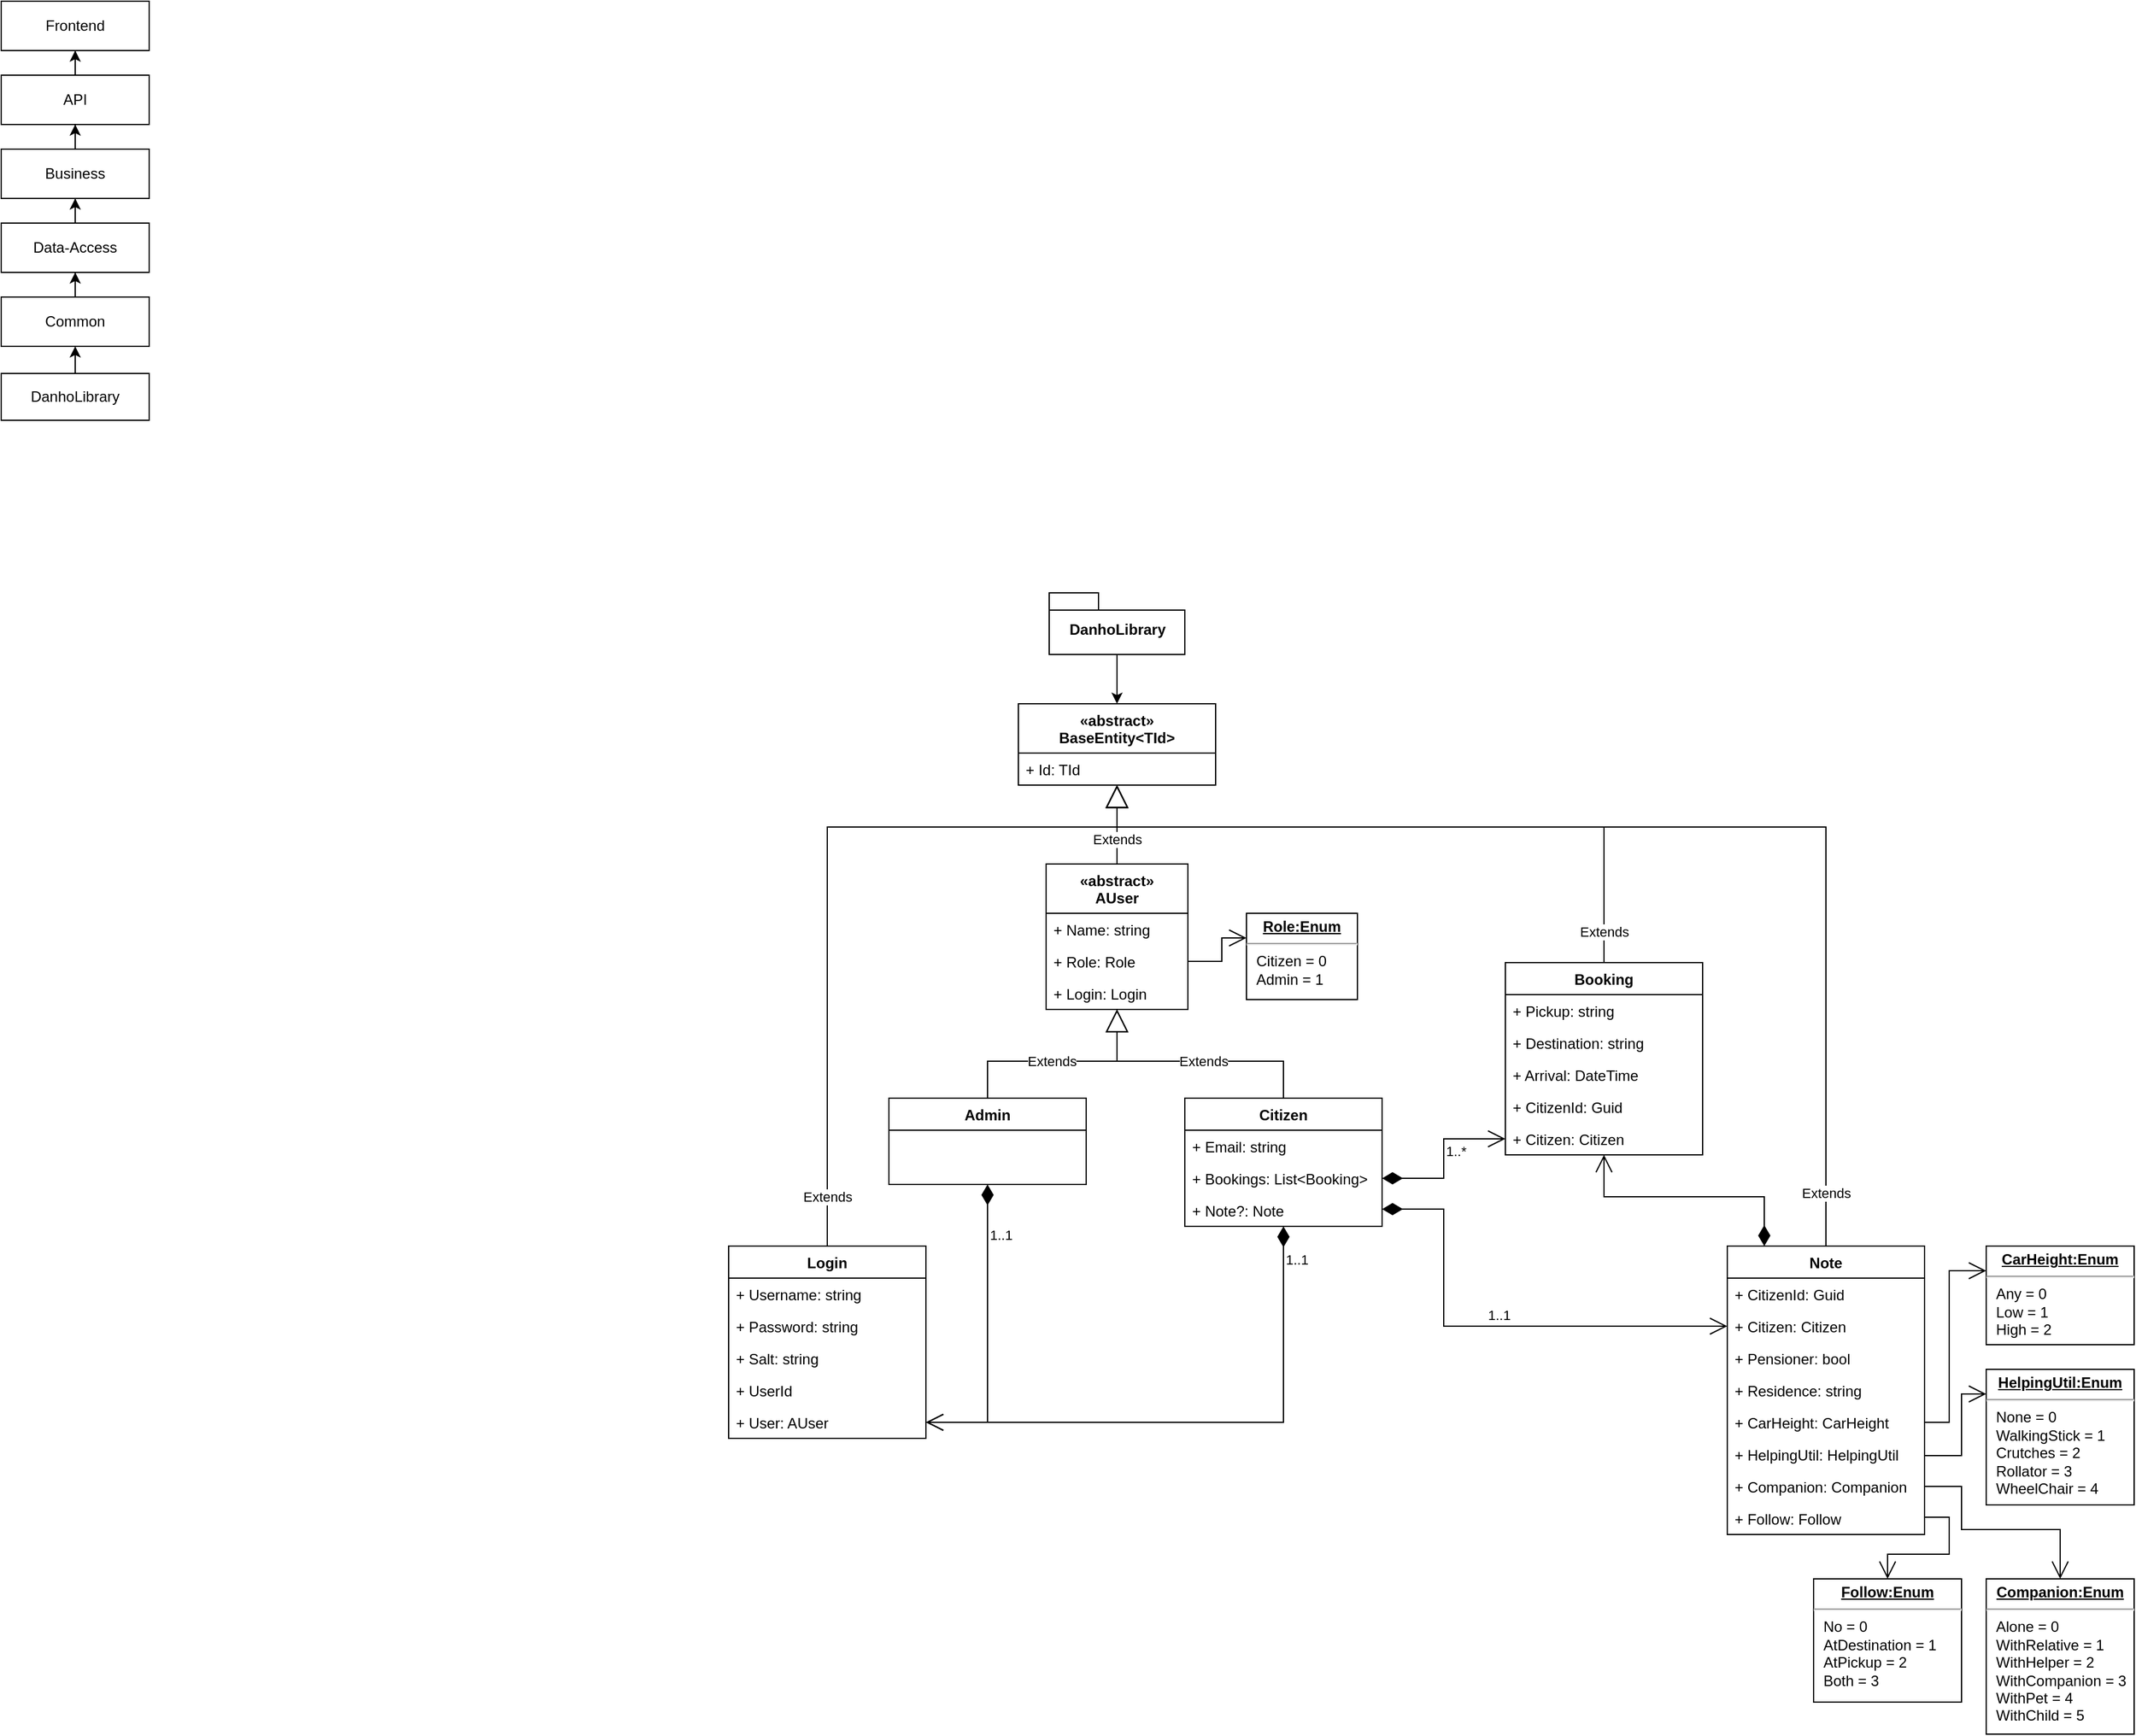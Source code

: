 <mxfile version="20.3.0" type="device"><diagram id="C5RBs43oDa-KdzZeNtuy" name="Page-1"><mxGraphModel dx="1348" dy="1371" grid="1" gridSize="10" guides="1" tooltips="1" connect="1" arrows="1" fold="1" page="0" pageScale="1" pageWidth="827" pageHeight="1169" math="0" shadow="0"><root><mxCell id="WIyWlLk6GJQsqaUBKTNV-0"/><mxCell id="WIyWlLk6GJQsqaUBKTNV-1" parent="WIyWlLk6GJQsqaUBKTNV-0"/><mxCell id="Gflbzgtz4tUPlJmta0nR-7" style="edgeStyle=orthogonalEdgeStyle;rounded=0;orthogonalLoop=1;jettySize=auto;html=1;" parent="WIyWlLk6GJQsqaUBKTNV-1" source="Gflbzgtz4tUPlJmta0nR-6" target="Gflbzgtz4tUPlJmta0nR-11" edge="1"><mxGeometry relative="1" as="geometry"><mxPoint x="665" y="90" as="targetPoint"/></mxGeometry></mxCell><mxCell id="Gflbzgtz4tUPlJmta0nR-6" value="DanhoLibrary" style="shape=folder;fontStyle=1;spacingTop=10;tabWidth=40;tabHeight=14;tabPosition=left;html=1;" parent="WIyWlLk6GJQsqaUBKTNV-1" vertex="1"><mxGeometry x="610" width="110" height="50" as="geometry"/></mxCell><mxCell id="Gflbzgtz4tUPlJmta0nR-9" value="Extends" style="endArrow=block;endSize=16;endFill=0;html=1;rounded=0;" parent="WIyWlLk6GJQsqaUBKTNV-1" source="Gflbzgtz4tUPlJmta0nR-16" target="Gflbzgtz4tUPlJmta0nR-11" edge="1"><mxGeometry x="-0.375" width="160" relative="1" as="geometry"><mxPoint x="665" y="220" as="sourcePoint"/><mxPoint x="665" y="160" as="targetPoint"/><mxPoint as="offset"/></mxGeometry></mxCell><mxCell id="Gflbzgtz4tUPlJmta0nR-10" value="&lt;p style=&quot;margin:0px;margin-top:4px;text-align:center;text-decoration:underline;&quot;&gt;&lt;b&gt;Role:Enum&lt;/b&gt;&lt;/p&gt;&lt;hr&gt;&lt;p style=&quot;margin:0px;margin-left:8px;&quot;&gt;Citizen = 0&lt;br&gt;Admin = 1&lt;br&gt;&lt;/p&gt;" style="verticalAlign=top;align=left;overflow=fill;fontSize=12;fontFamily=Helvetica;html=1;" parent="WIyWlLk6GJQsqaUBKTNV-1" vertex="1"><mxGeometry x="770" y="260" width="90" height="70" as="geometry"/></mxCell><mxCell id="Gflbzgtz4tUPlJmta0nR-11" value="«abstract»&#10;BaseEntity&lt;TId&gt;" style="swimlane;fontStyle=1;align=center;verticalAlign=top;childLayout=stackLayout;horizontal=1;startSize=40;horizontalStack=0;resizeParent=1;resizeParentMax=0;resizeLast=0;collapsible=1;marginBottom=0;" parent="WIyWlLk6GJQsqaUBKTNV-1" vertex="1"><mxGeometry x="585" y="90" width="160" height="66" as="geometry"/></mxCell><mxCell id="Gflbzgtz4tUPlJmta0nR-12" value="+ Id: TId" style="text;strokeColor=none;fillColor=none;align=left;verticalAlign=top;spacingLeft=4;spacingRight=4;overflow=hidden;rotatable=0;points=[[0,0.5],[1,0.5]];portConstraint=eastwest;" parent="Gflbzgtz4tUPlJmta0nR-11" vertex="1"><mxGeometry y="40" width="160" height="26" as="geometry"/></mxCell><mxCell id="Gflbzgtz4tUPlJmta0nR-16" value="«abstract»&#10;AUser" style="swimlane;fontStyle=1;align=center;verticalAlign=top;childLayout=stackLayout;horizontal=1;startSize=40;horizontalStack=0;resizeParent=1;resizeParentMax=0;resizeLast=0;collapsible=1;marginBottom=0;" parent="WIyWlLk6GJQsqaUBKTNV-1" vertex="1"><mxGeometry x="607.5" y="220" width="115" height="118" as="geometry"/></mxCell><mxCell id="Gflbzgtz4tUPlJmta0nR-17" value="+ Name: string" style="text;strokeColor=none;fillColor=none;align=left;verticalAlign=top;spacingLeft=4;spacingRight=4;overflow=hidden;rotatable=0;points=[[0,0.5],[1,0.5]];portConstraint=eastwest;" parent="Gflbzgtz4tUPlJmta0nR-16" vertex="1"><mxGeometry y="40" width="115" height="26" as="geometry"/></mxCell><mxCell id="Gflbzgtz4tUPlJmta0nR-19" value="+ Role: Role" style="text;strokeColor=none;fillColor=none;align=left;verticalAlign=top;spacingLeft=4;spacingRight=4;overflow=hidden;rotatable=0;points=[[0,0.5],[1,0.5]];portConstraint=eastwest;" parent="Gflbzgtz4tUPlJmta0nR-16" vertex="1"><mxGeometry y="66" width="115" height="26" as="geometry"/></mxCell><mxCell id="Gflbzgtz4tUPlJmta0nR-18" value="+ Login: Login" style="text;strokeColor=none;fillColor=none;align=left;verticalAlign=top;spacingLeft=4;spacingRight=4;overflow=hidden;rotatable=0;points=[[0,0.5],[1,0.5]];portConstraint=eastwest;" parent="Gflbzgtz4tUPlJmta0nR-16" vertex="1"><mxGeometry y="92" width="115" height="26" as="geometry"/></mxCell><mxCell id="Gflbzgtz4tUPlJmta0nR-20" value="" style="endArrow=open;endFill=1;endSize=12;html=1;rounded=0;edgeStyle=orthogonalEdgeStyle;" parent="WIyWlLk6GJQsqaUBKTNV-1" source="Gflbzgtz4tUPlJmta0nR-19" target="Gflbzgtz4tUPlJmta0nR-10" edge="1"><mxGeometry width="160" relative="1" as="geometry"><mxPoint x="430" y="530" as="sourcePoint"/><mxPoint x="590" y="530" as="targetPoint"/><Array as="points"><mxPoint x="750" y="299"/><mxPoint x="750" y="280"/></Array></mxGeometry></mxCell><mxCell id="Gflbzgtz4tUPlJmta0nR-21" value="Admin" style="swimlane;fontStyle=1;align=center;verticalAlign=top;childLayout=stackLayout;horizontal=1;startSize=26;horizontalStack=0;resizeParent=1;resizeParentMax=0;resizeLast=0;collapsible=1;marginBottom=0;" parent="WIyWlLk6GJQsqaUBKTNV-1" vertex="1"><mxGeometry x="480" y="410" width="160" height="70" as="geometry"/></mxCell><mxCell id="Gflbzgtz4tUPlJmta0nR-25" value="Extends" style="endArrow=block;endSize=16;endFill=0;html=1;rounded=0;edgeStyle=orthogonalEdgeStyle;" parent="WIyWlLk6GJQsqaUBKTNV-1" source="Gflbzgtz4tUPlJmta0nR-21" target="Gflbzgtz4tUPlJmta0nR-16" edge="1"><mxGeometry x="-0.078" width="160" relative="1" as="geometry"><mxPoint x="675" y="230" as="sourcePoint"/><mxPoint x="675" y="166" as="targetPoint"/><mxPoint as="offset"/><Array as="points"><mxPoint x="560" y="380"/><mxPoint x="665" y="380"/></Array></mxGeometry></mxCell><mxCell id="Gflbzgtz4tUPlJmta0nR-26" value="Citizen" style="swimlane;fontStyle=1;align=center;verticalAlign=top;childLayout=stackLayout;horizontal=1;startSize=26;horizontalStack=0;resizeParent=1;resizeParentMax=0;resizeLast=0;collapsible=1;marginBottom=0;" parent="WIyWlLk6GJQsqaUBKTNV-1" vertex="1"><mxGeometry x="720" y="410" width="160" height="104" as="geometry"/></mxCell><mxCell id="Gflbzgtz4tUPlJmta0nR-27" value="+ Email: string" style="text;strokeColor=none;fillColor=none;align=left;verticalAlign=top;spacingLeft=4;spacingRight=4;overflow=hidden;rotatable=0;points=[[0,0.5],[1,0.5]];portConstraint=eastwest;" parent="Gflbzgtz4tUPlJmta0nR-26" vertex="1"><mxGeometry y="26" width="160" height="26" as="geometry"/></mxCell><mxCell id="Gflbzgtz4tUPlJmta0nR-29" value="+ Bookings: List&lt;Booking&gt;" style="text;strokeColor=none;fillColor=none;align=left;verticalAlign=top;spacingLeft=4;spacingRight=4;overflow=hidden;rotatable=0;points=[[0,0.5],[1,0.5]];portConstraint=eastwest;" parent="Gflbzgtz4tUPlJmta0nR-26" vertex="1"><mxGeometry y="52" width="160" height="26" as="geometry"/></mxCell><mxCell id="Gflbzgtz4tUPlJmta0nR-30" value="+ Note?: Note" style="text;strokeColor=none;fillColor=none;align=left;verticalAlign=top;spacingLeft=4;spacingRight=4;overflow=hidden;rotatable=0;points=[[0,0.5],[1,0.5]];portConstraint=eastwest;" parent="Gflbzgtz4tUPlJmta0nR-26" vertex="1"><mxGeometry y="78" width="160" height="26" as="geometry"/></mxCell><mxCell id="Gflbzgtz4tUPlJmta0nR-31" value="Extends" style="endArrow=block;endSize=16;endFill=0;html=1;rounded=0;edgeStyle=orthogonalEdgeStyle;" parent="WIyWlLk6GJQsqaUBKTNV-1" source="Gflbzgtz4tUPlJmta0nR-26" target="Gflbzgtz4tUPlJmta0nR-16" edge="1"><mxGeometry x="-0.078" width="160" relative="1" as="geometry"><mxPoint x="530" y="420" as="sourcePoint"/><mxPoint x="675" y="348" as="targetPoint"/><mxPoint as="offset"/><Array as="points"><mxPoint x="800" y="380"/><mxPoint x="665" y="380"/></Array></mxGeometry></mxCell><mxCell id="Gflbzgtz4tUPlJmta0nR-32" value="Booking" style="swimlane;fontStyle=1;align=center;verticalAlign=top;childLayout=stackLayout;horizontal=1;startSize=26;horizontalStack=0;resizeParent=1;resizeParentMax=0;resizeLast=0;collapsible=1;marginBottom=0;" parent="WIyWlLk6GJQsqaUBKTNV-1" vertex="1"><mxGeometry x="980" y="300" width="160" height="156" as="geometry"/></mxCell><mxCell id="Gflbzgtz4tUPlJmta0nR-33" value="+ Pickup: string" style="text;strokeColor=none;fillColor=none;align=left;verticalAlign=top;spacingLeft=4;spacingRight=4;overflow=hidden;rotatable=0;points=[[0,0.5],[1,0.5]];portConstraint=eastwest;" parent="Gflbzgtz4tUPlJmta0nR-32" vertex="1"><mxGeometry y="26" width="160" height="26" as="geometry"/></mxCell><mxCell id="Gflbzgtz4tUPlJmta0nR-34" value="+ Destination: string" style="text;strokeColor=none;fillColor=none;align=left;verticalAlign=top;spacingLeft=4;spacingRight=4;overflow=hidden;rotatable=0;points=[[0,0.5],[1,0.5]];portConstraint=eastwest;" parent="Gflbzgtz4tUPlJmta0nR-32" vertex="1"><mxGeometry y="52" width="160" height="26" as="geometry"/></mxCell><mxCell id="Gflbzgtz4tUPlJmta0nR-36" value="+ Arrival: DateTime" style="text;strokeColor=none;fillColor=none;align=left;verticalAlign=top;spacingLeft=4;spacingRight=4;overflow=hidden;rotatable=0;points=[[0,0.5],[1,0.5]];portConstraint=eastwest;" parent="Gflbzgtz4tUPlJmta0nR-32" vertex="1"><mxGeometry y="78" width="160" height="26" as="geometry"/></mxCell><mxCell id="Gflbzgtz4tUPlJmta0nR-37" value="+ CitizenId: Guid" style="text;strokeColor=none;fillColor=none;align=left;verticalAlign=top;spacingLeft=4;spacingRight=4;overflow=hidden;rotatable=0;points=[[0,0.5],[1,0.5]];portConstraint=eastwest;" parent="Gflbzgtz4tUPlJmta0nR-32" vertex="1"><mxGeometry y="104" width="160" height="26" as="geometry"/></mxCell><mxCell id="Gflbzgtz4tUPlJmta0nR-35" value="+ Citizen: Citizen" style="text;strokeColor=none;fillColor=none;align=left;verticalAlign=top;spacingLeft=4;spacingRight=4;overflow=hidden;rotatable=0;points=[[0,0.5],[1,0.5]];portConstraint=eastwest;" parent="Gflbzgtz4tUPlJmta0nR-32" vertex="1"><mxGeometry y="130" width="160" height="26" as="geometry"/></mxCell><mxCell id="Gflbzgtz4tUPlJmta0nR-38" value="1..*" style="endArrow=open;html=1;endSize=12;startArrow=diamondThin;startSize=14;startFill=1;edgeStyle=orthogonalEdgeStyle;align=left;verticalAlign=bottom;rounded=0;" parent="WIyWlLk6GJQsqaUBKTNV-1" source="Gflbzgtz4tUPlJmta0nR-29" target="Gflbzgtz4tUPlJmta0nR-35" edge="1"><mxGeometry x="-0.045" relative="1" as="geometry"><mxPoint x="780" y="620" as="sourcePoint"/><mxPoint x="940" y="620" as="targetPoint"/><mxPoint as="offset"/></mxGeometry></mxCell><mxCell id="Gflbzgtz4tUPlJmta0nR-40" value="Extends" style="endArrow=block;endSize=16;endFill=0;html=1;rounded=0;edgeStyle=orthogonalEdgeStyle;" parent="WIyWlLk6GJQsqaUBKTNV-1" source="Gflbzgtz4tUPlJmta0nR-32" target="Gflbzgtz4tUPlJmta0nR-11" edge="1"><mxGeometry x="-0.908" width="160" relative="1" as="geometry"><mxPoint x="1090" y="334" as="sourcePoint"/><mxPoint x="1090" y="270" as="targetPoint"/><mxPoint as="offset"/><Array as="points"><mxPoint x="1060" y="190"/><mxPoint x="665" y="190"/></Array></mxGeometry></mxCell><mxCell id="Gflbzgtz4tUPlJmta0nR-41" value="Note" style="swimlane;fontStyle=1;align=center;verticalAlign=top;childLayout=stackLayout;horizontal=1;startSize=26;horizontalStack=0;resizeParent=1;resizeParentMax=0;resizeLast=0;collapsible=1;marginBottom=0;" parent="WIyWlLk6GJQsqaUBKTNV-1" vertex="1"><mxGeometry x="1160" y="530" width="160" height="234" as="geometry"/></mxCell><mxCell id="Gflbzgtz4tUPlJmta0nR-47" value="+ CitizenId: Guid" style="text;strokeColor=none;fillColor=none;align=left;verticalAlign=top;spacingLeft=4;spacingRight=4;overflow=hidden;rotatable=0;points=[[0,0.5],[1,0.5]];portConstraint=eastwest;" parent="Gflbzgtz4tUPlJmta0nR-41" vertex="1"><mxGeometry y="26" width="160" height="26" as="geometry"/></mxCell><mxCell id="Gflbzgtz4tUPlJmta0nR-46" value="+ Citizen: Citizen" style="text;strokeColor=none;fillColor=none;align=left;verticalAlign=top;spacingLeft=4;spacingRight=4;overflow=hidden;rotatable=0;points=[[0,0.5],[1,0.5]];portConstraint=eastwest;" parent="Gflbzgtz4tUPlJmta0nR-41" vertex="1"><mxGeometry y="52" width="160" height="26" as="geometry"/></mxCell><mxCell id="Gflbzgtz4tUPlJmta0nR-42" value="+ Pensioner: bool" style="text;strokeColor=none;fillColor=none;align=left;verticalAlign=top;spacingLeft=4;spacingRight=4;overflow=hidden;rotatable=0;points=[[0,0.5],[1,0.5]];portConstraint=eastwest;" parent="Gflbzgtz4tUPlJmta0nR-41" vertex="1"><mxGeometry y="78" width="160" height="26" as="geometry"/></mxCell><mxCell id="Gflbzgtz4tUPlJmta0nR-43" value="+ Residence: string" style="text;strokeColor=none;fillColor=none;align=left;verticalAlign=top;spacingLeft=4;spacingRight=4;overflow=hidden;rotatable=0;points=[[0,0.5],[1,0.5]];portConstraint=eastwest;" parent="Gflbzgtz4tUPlJmta0nR-41" vertex="1"><mxGeometry y="104" width="160" height="26" as="geometry"/></mxCell><mxCell id="Gflbzgtz4tUPlJmta0nR-49" value="+ CarHeight: CarHeight" style="text;strokeColor=none;fillColor=none;align=left;verticalAlign=top;spacingLeft=4;spacingRight=4;overflow=hidden;rotatable=0;points=[[0,0.5],[1,0.5]];portConstraint=eastwest;" parent="Gflbzgtz4tUPlJmta0nR-41" vertex="1"><mxGeometry y="130" width="160" height="26" as="geometry"/></mxCell><mxCell id="Gflbzgtz4tUPlJmta0nR-48" value="+ HelpingUtil: HelpingUtil" style="text;strokeColor=none;fillColor=none;align=left;verticalAlign=top;spacingLeft=4;spacingRight=4;overflow=hidden;rotatable=0;points=[[0,0.5],[1,0.5]];portConstraint=eastwest;" parent="Gflbzgtz4tUPlJmta0nR-41" vertex="1"><mxGeometry y="156" width="160" height="26" as="geometry"/></mxCell><mxCell id="Gflbzgtz4tUPlJmta0nR-44" value="+ Companion: Companion" style="text;strokeColor=none;fillColor=none;align=left;verticalAlign=top;spacingLeft=4;spacingRight=4;overflow=hidden;rotatable=0;points=[[0,0.5],[1,0.5]];portConstraint=eastwest;" parent="Gflbzgtz4tUPlJmta0nR-41" vertex="1"><mxGeometry y="182" width="160" height="26" as="geometry"/></mxCell><mxCell id="Gflbzgtz4tUPlJmta0nR-45" value="+ Follow: Follow" style="text;strokeColor=none;fillColor=none;align=left;verticalAlign=top;spacingLeft=4;spacingRight=4;overflow=hidden;rotatable=0;points=[[0,0.5],[1,0.5]];portConstraint=eastwest;" parent="Gflbzgtz4tUPlJmta0nR-41" vertex="1"><mxGeometry y="208" width="160" height="26" as="geometry"/></mxCell><mxCell id="Gflbzgtz4tUPlJmta0nR-50" value="1..1" style="endArrow=open;html=1;endSize=12;startArrow=diamondThin;startSize=14;startFill=1;edgeStyle=orthogonalEdgeStyle;align=left;verticalAlign=bottom;rounded=0;" parent="WIyWlLk6GJQsqaUBKTNV-1" source="Gflbzgtz4tUPlJmta0nR-30" target="Gflbzgtz4tUPlJmta0nR-46" edge="1"><mxGeometry x="-0.045" relative="1" as="geometry"><mxPoint x="920" y="582" as="sourcePoint"/><mxPoint x="1020" y="550.0" as="targetPoint"/><mxPoint as="offset"/><Array as="points"><mxPoint x="930" y="500"/><mxPoint x="930" y="595"/></Array></mxGeometry></mxCell><mxCell id="Gflbzgtz4tUPlJmta0nR-52" value="" style="endArrow=open;html=1;endSize=12;startArrow=diamondThin;startSize=14;startFill=1;edgeStyle=orthogonalEdgeStyle;align=left;verticalAlign=bottom;rounded=0;" parent="WIyWlLk6GJQsqaUBKTNV-1" source="Gflbzgtz4tUPlJmta0nR-41" target="Gflbzgtz4tUPlJmta0nR-32" edge="1"><mxGeometry x="-0.045" relative="1" as="geometry"><mxPoint x="890" y="510" as="sourcePoint"/><mxPoint x="1170" y="585" as="targetPoint"/><mxPoint as="offset"/><Array as="points"><mxPoint x="1190" y="490"/><mxPoint x="1060" y="490"/></Array></mxGeometry></mxCell><mxCell id="Gflbzgtz4tUPlJmta0nR-53" value="Extends" style="endArrow=block;endSize=16;endFill=0;html=1;rounded=0;edgeStyle=orthogonalEdgeStyle;" parent="WIyWlLk6GJQsqaUBKTNV-1" source="Gflbzgtz4tUPlJmta0nR-41" target="Gflbzgtz4tUPlJmta0nR-11" edge="1"><mxGeometry x="-0.908" width="160" relative="1" as="geometry"><mxPoint x="1070" y="310" as="sourcePoint"/><mxPoint x="675" y="166" as="targetPoint"/><mxPoint as="offset"/><Array as="points"><mxPoint x="1240" y="190"/><mxPoint x="665" y="190"/></Array></mxGeometry></mxCell><mxCell id="Gflbzgtz4tUPlJmta0nR-54" value="Login" style="swimlane;fontStyle=1;align=center;verticalAlign=top;childLayout=stackLayout;horizontal=1;startSize=26;horizontalStack=0;resizeParent=1;resizeParentMax=0;resizeLast=0;collapsible=1;marginBottom=0;" parent="WIyWlLk6GJQsqaUBKTNV-1" vertex="1"><mxGeometry x="350" y="530" width="160" height="156" as="geometry"/></mxCell><mxCell id="Gflbzgtz4tUPlJmta0nR-55" value="+ Username: string" style="text;strokeColor=none;fillColor=none;align=left;verticalAlign=top;spacingLeft=4;spacingRight=4;overflow=hidden;rotatable=0;points=[[0,0.5],[1,0.5]];portConstraint=eastwest;" parent="Gflbzgtz4tUPlJmta0nR-54" vertex="1"><mxGeometry y="26" width="160" height="26" as="geometry"/></mxCell><mxCell id="Gflbzgtz4tUPlJmta0nR-56" value="+ Password: string" style="text;strokeColor=none;fillColor=none;align=left;verticalAlign=top;spacingLeft=4;spacingRight=4;overflow=hidden;rotatable=0;points=[[0,0.5],[1,0.5]];portConstraint=eastwest;" parent="Gflbzgtz4tUPlJmta0nR-54" vertex="1"><mxGeometry y="52" width="160" height="26" as="geometry"/></mxCell><mxCell id="Gflbzgtz4tUPlJmta0nR-58" value="+ Salt: string" style="text;strokeColor=none;fillColor=none;align=left;verticalAlign=top;spacingLeft=4;spacingRight=4;overflow=hidden;rotatable=0;points=[[0,0.5],[1,0.5]];portConstraint=eastwest;" parent="Gflbzgtz4tUPlJmta0nR-54" vertex="1"><mxGeometry y="78" width="160" height="26" as="geometry"/></mxCell><mxCell id="Gflbzgtz4tUPlJmta0nR-59" value="+ UserId" style="text;strokeColor=none;fillColor=none;align=left;verticalAlign=top;spacingLeft=4;spacingRight=4;overflow=hidden;rotatable=0;points=[[0,0.5],[1,0.5]];portConstraint=eastwest;" parent="Gflbzgtz4tUPlJmta0nR-54" vertex="1"><mxGeometry y="104" width="160" height="26" as="geometry"/></mxCell><mxCell id="Gflbzgtz4tUPlJmta0nR-57" value="+ User: AUser" style="text;strokeColor=none;fillColor=none;align=left;verticalAlign=top;spacingLeft=4;spacingRight=4;overflow=hidden;rotatable=0;points=[[0,0.5],[1,0.5]];portConstraint=eastwest;" parent="Gflbzgtz4tUPlJmta0nR-54" vertex="1"><mxGeometry y="130" width="160" height="26" as="geometry"/></mxCell><mxCell id="Gflbzgtz4tUPlJmta0nR-60" value="1..1" style="endArrow=open;html=1;endSize=12;startArrow=diamondThin;startSize=14;startFill=1;edgeStyle=orthogonalEdgeStyle;align=left;verticalAlign=bottom;rounded=0;" parent="WIyWlLk6GJQsqaUBKTNV-1" source="Gflbzgtz4tUPlJmta0nR-21" target="Gflbzgtz4tUPlJmta0nR-57" edge="1"><mxGeometry x="-0.589" relative="1" as="geometry"><mxPoint x="310" y="640" as="sourcePoint"/><mxPoint x="470" y="640" as="targetPoint"/><mxPoint as="offset"/></mxGeometry></mxCell><mxCell id="Gflbzgtz4tUPlJmta0nR-61" value="1..1" style="endArrow=open;html=1;endSize=12;startArrow=diamondThin;startSize=14;startFill=1;edgeStyle=orthogonalEdgeStyle;align=left;verticalAlign=bottom;rounded=0;" parent="WIyWlLk6GJQsqaUBKTNV-1" source="Gflbzgtz4tUPlJmta0nR-26" target="Gflbzgtz4tUPlJmta0nR-57" edge="1"><mxGeometry x="-0.84" relative="1" as="geometry"><mxPoint x="330.003" y="620" as="sourcePoint"/><mxPoint x="399.96" y="833.0" as="targetPoint"/><mxPoint as="offset"/></mxGeometry></mxCell><mxCell id="Gflbzgtz4tUPlJmta0nR-62" value="Extends" style="endArrow=block;endSize=16;endFill=0;html=1;rounded=0;edgeStyle=orthogonalEdgeStyle;" parent="WIyWlLk6GJQsqaUBKTNV-1" source="Gflbzgtz4tUPlJmta0nR-54" target="Gflbzgtz4tUPlJmta0nR-11" edge="1"><mxGeometry x="-0.869" width="160" relative="1" as="geometry"><mxPoint x="210" y="390" as="sourcePoint"/><mxPoint x="370" y="390" as="targetPoint"/><Array as="points"><mxPoint x="430" y="190"/><mxPoint x="665" y="190"/></Array><mxPoint as="offset"/></mxGeometry></mxCell><mxCell id="Gflbzgtz4tUPlJmta0nR-63" value="&lt;p style=&quot;margin:0px;margin-top:4px;text-align:center;text-decoration:underline;&quot;&gt;&lt;b&gt;CarHeight:Enum&lt;/b&gt;&lt;/p&gt;&lt;hr&gt;&lt;p style=&quot;margin:0px;margin-left:8px;&quot;&gt;Any = 0&lt;br&gt;Low = 1&lt;br&gt;&lt;/p&gt;&lt;p style=&quot;margin:0px;margin-left:8px;&quot;&gt;High = 2&lt;/p&gt;" style="verticalAlign=top;align=left;overflow=fill;fontSize=12;fontFamily=Helvetica;html=1;" parent="WIyWlLk6GJQsqaUBKTNV-1" vertex="1"><mxGeometry x="1370" y="530" width="120" height="80" as="geometry"/></mxCell><mxCell id="Gflbzgtz4tUPlJmta0nR-64" value="&lt;p style=&quot;margin:0px;margin-top:4px;text-align:center;text-decoration:underline;&quot;&gt;&lt;b&gt;HelpingUtil:Enum&lt;/b&gt;&lt;/p&gt;&lt;hr&gt;&lt;p style=&quot;margin:0px;margin-left:8px;&quot;&gt;None = 0&lt;br&gt;WalkingStick = 1&lt;br&gt;&lt;/p&gt;&lt;p style=&quot;margin:0px;margin-left:8px;&quot;&gt;Crutches = 2&lt;br&gt;Rollator = 3&lt;/p&gt;&lt;p style=&quot;margin:0px;margin-left:8px;&quot;&gt;WheelChair = 4&lt;/p&gt;" style="verticalAlign=top;align=left;overflow=fill;fontSize=12;fontFamily=Helvetica;html=1;" parent="WIyWlLk6GJQsqaUBKTNV-1" vertex="1"><mxGeometry x="1370" y="630" width="120" height="110" as="geometry"/></mxCell><mxCell id="zPxEfbpf_Eh_7Xc1lZPa-0" value="" style="endArrow=open;endFill=1;endSize=12;html=1;rounded=0;edgeStyle=orthogonalEdgeStyle;" edge="1" parent="WIyWlLk6GJQsqaUBKTNV-1" source="Gflbzgtz4tUPlJmta0nR-49" target="Gflbzgtz4tUPlJmta0nR-63"><mxGeometry width="160" relative="1" as="geometry"><mxPoint x="1390" y="889" as="sourcePoint"/><mxPoint x="1437.5" y="870" as="targetPoint"/><Array as="points"><mxPoint x="1340" y="673"/><mxPoint x="1340" y="550"/></Array></mxGeometry></mxCell><mxCell id="zPxEfbpf_Eh_7Xc1lZPa-1" value="" style="endArrow=open;endFill=1;endSize=12;html=1;rounded=0;edgeStyle=orthogonalEdgeStyle;" edge="1" parent="WIyWlLk6GJQsqaUBKTNV-1" source="Gflbzgtz4tUPlJmta0nR-48" target="Gflbzgtz4tUPlJmta0nR-64"><mxGeometry width="160" relative="1" as="geometry"><mxPoint x="1330" y="683.029" as="sourcePoint"/><mxPoint x="1380" y="560" as="targetPoint"/><Array as="points"><mxPoint x="1350" y="700"/><mxPoint x="1350" y="650"/></Array></mxGeometry></mxCell><mxCell id="zPxEfbpf_Eh_7Xc1lZPa-9" value="" style="edgeStyle=orthogonalEdgeStyle;rounded=0;orthogonalLoop=1;jettySize=auto;html=1;" edge="1" parent="WIyWlLk6GJQsqaUBKTNV-1" source="zPxEfbpf_Eh_7Xc1lZPa-2" target="zPxEfbpf_Eh_7Xc1lZPa-3"><mxGeometry relative="1" as="geometry"/></mxCell><mxCell id="zPxEfbpf_Eh_7Xc1lZPa-2" value="Common" style="rounded=0;whiteSpace=wrap;html=1;" vertex="1" parent="WIyWlLk6GJQsqaUBKTNV-1"><mxGeometry x="-240" y="-240" width="120" height="40" as="geometry"/></mxCell><mxCell id="zPxEfbpf_Eh_7Xc1lZPa-10" value="" style="edgeStyle=orthogonalEdgeStyle;rounded=0;orthogonalLoop=1;jettySize=auto;html=1;" edge="1" parent="WIyWlLk6GJQsqaUBKTNV-1" source="zPxEfbpf_Eh_7Xc1lZPa-3" target="zPxEfbpf_Eh_7Xc1lZPa-4"><mxGeometry relative="1" as="geometry"/></mxCell><mxCell id="zPxEfbpf_Eh_7Xc1lZPa-3" value="Data-Access" style="rounded=0;whiteSpace=wrap;html=1;" vertex="1" parent="WIyWlLk6GJQsqaUBKTNV-1"><mxGeometry x="-240" y="-300" width="120" height="40" as="geometry"/></mxCell><mxCell id="zPxEfbpf_Eh_7Xc1lZPa-11" value="" style="edgeStyle=orthogonalEdgeStyle;rounded=0;orthogonalLoop=1;jettySize=auto;html=1;" edge="1" parent="WIyWlLk6GJQsqaUBKTNV-1" source="zPxEfbpf_Eh_7Xc1lZPa-4" target="zPxEfbpf_Eh_7Xc1lZPa-5"><mxGeometry relative="1" as="geometry"/></mxCell><mxCell id="zPxEfbpf_Eh_7Xc1lZPa-4" value="Business" style="rounded=0;whiteSpace=wrap;html=1;" vertex="1" parent="WIyWlLk6GJQsqaUBKTNV-1"><mxGeometry x="-240" y="-360" width="120" height="40" as="geometry"/></mxCell><mxCell id="zPxEfbpf_Eh_7Xc1lZPa-12" value="" style="edgeStyle=orthogonalEdgeStyle;rounded=0;orthogonalLoop=1;jettySize=auto;html=1;" edge="1" parent="WIyWlLk6GJQsqaUBKTNV-1" source="zPxEfbpf_Eh_7Xc1lZPa-5" target="zPxEfbpf_Eh_7Xc1lZPa-6"><mxGeometry relative="1" as="geometry"/></mxCell><mxCell id="zPxEfbpf_Eh_7Xc1lZPa-5" value="API" style="rounded=0;whiteSpace=wrap;html=1;" vertex="1" parent="WIyWlLk6GJQsqaUBKTNV-1"><mxGeometry x="-240" y="-420" width="120" height="40" as="geometry"/></mxCell><mxCell id="zPxEfbpf_Eh_7Xc1lZPa-6" value="Frontend" style="rounded=0;whiteSpace=wrap;html=1;" vertex="1" parent="WIyWlLk6GJQsqaUBKTNV-1"><mxGeometry x="-240" y="-480" width="120" height="40" as="geometry"/></mxCell><mxCell id="zPxEfbpf_Eh_7Xc1lZPa-8" value="" style="edgeStyle=orthogonalEdgeStyle;rounded=0;orthogonalLoop=1;jettySize=auto;html=1;" edge="1" parent="WIyWlLk6GJQsqaUBKTNV-1" source="zPxEfbpf_Eh_7Xc1lZPa-7" target="zPxEfbpf_Eh_7Xc1lZPa-2"><mxGeometry relative="1" as="geometry"/></mxCell><mxCell id="zPxEfbpf_Eh_7Xc1lZPa-7" value="DanhoLibrary" style="rounded=0;whiteSpace=wrap;html=1;" vertex="1" parent="WIyWlLk6GJQsqaUBKTNV-1"><mxGeometry x="-240" y="-178" width="120" height="38" as="geometry"/></mxCell><mxCell id="zPxEfbpf_Eh_7Xc1lZPa-13" value="&lt;p style=&quot;margin:0px;margin-top:4px;text-align:center;text-decoration:underline;&quot;&gt;&lt;b&gt;Companion:Enum&lt;/b&gt;&lt;/p&gt;&lt;hr&gt;&lt;p style=&quot;margin:0px;margin-left:8px;&quot;&gt;Alone = 0&lt;br&gt;WithRelative = 1&lt;br&gt;&lt;/p&gt;&lt;p style=&quot;margin:0px;margin-left:8px;&quot;&gt;WithHelper = 2&lt;br&gt;WithCompanion = 3&lt;/p&gt;&lt;p style=&quot;margin:0px;margin-left:8px;&quot;&gt;WithPet = 4&lt;/p&gt;&lt;p style=&quot;margin:0px;margin-left:8px;&quot;&gt;WithChild = 5&lt;/p&gt;" style="verticalAlign=top;align=left;overflow=fill;fontSize=12;fontFamily=Helvetica;html=1;" vertex="1" parent="WIyWlLk6GJQsqaUBKTNV-1"><mxGeometry x="1370" y="800" width="120" height="126" as="geometry"/></mxCell><mxCell id="zPxEfbpf_Eh_7Xc1lZPa-14" value="" style="endArrow=open;endFill=1;endSize=12;html=1;rounded=0;edgeStyle=orthogonalEdgeStyle;" edge="1" parent="WIyWlLk6GJQsqaUBKTNV-1" source="Gflbzgtz4tUPlJmta0nR-44" target="zPxEfbpf_Eh_7Xc1lZPa-13"><mxGeometry width="160" relative="1" as="geometry"><mxPoint x="1330" y="710" as="sourcePoint"/><mxPoint x="1380" y="660" as="targetPoint"/><Array as="points"><mxPoint x="1350" y="725"/><mxPoint x="1350" y="760"/><mxPoint x="1430" y="760"/></Array></mxGeometry></mxCell><mxCell id="zPxEfbpf_Eh_7Xc1lZPa-15" value="&lt;p style=&quot;margin:0px;margin-top:4px;text-align:center;text-decoration:underline;&quot;&gt;&lt;b&gt;Follow:Enum&lt;/b&gt;&lt;/p&gt;&lt;hr&gt;&lt;p style=&quot;margin:0px;margin-left:8px;&quot;&gt;No = 0&lt;br&gt;AtDestination = 1&lt;br&gt;&lt;/p&gt;&lt;p style=&quot;margin:0px;margin-left:8px;&quot;&gt;AtPickup = 2&lt;br&gt;Both = 3&lt;/p&gt;" style="verticalAlign=top;align=left;overflow=fill;fontSize=12;fontFamily=Helvetica;html=1;" vertex="1" parent="WIyWlLk6GJQsqaUBKTNV-1"><mxGeometry x="1230" y="800" width="120" height="100" as="geometry"/></mxCell><mxCell id="zPxEfbpf_Eh_7Xc1lZPa-16" value="" style="endArrow=open;endFill=1;endSize=12;html=1;rounded=0;edgeStyle=orthogonalEdgeStyle;" edge="1" parent="WIyWlLk6GJQsqaUBKTNV-1" source="Gflbzgtz4tUPlJmta0nR-45" target="zPxEfbpf_Eh_7Xc1lZPa-15"><mxGeometry width="160" relative="1" as="geometry"><mxPoint x="1330" y="735.048" as="sourcePoint"/><mxPoint x="1440.0" y="800" as="targetPoint"/><Array as="points"><mxPoint x="1340" y="750"/><mxPoint x="1340" y="780"/><mxPoint x="1290" y="780"/></Array></mxGeometry></mxCell></root></mxGraphModel></diagram></mxfile>